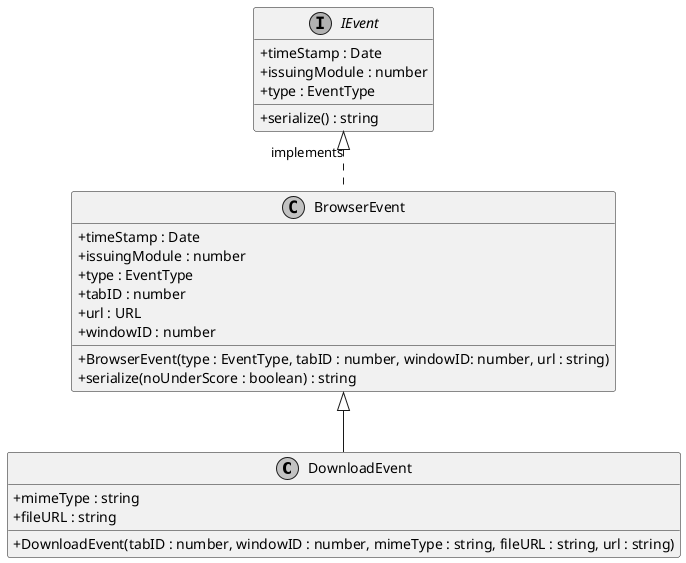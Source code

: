 @startuml
skinparam linetype ortho
skinparam monochrome true
skinparam classAttributeIconSize 0
class DownloadEvent extends BrowserEvent {
        + mimeType : string
        + fileURL : string
        + DownloadEvent(tabID : number, windowID : number, mimeType : string, fileURL : string, url : string)
}
interface IEvent {
    + timeStamp : Date
    + issuingModule : number
    + type : EventType
    + serialize() : string
}

IEvent <|.DOWN. BrowserEvent : implements
class BrowserEvent {
    + BrowserEvent(type : EventType, tabID : number, windowID: number, url : string)
    + timeStamp : Date
    + issuingModule : number
    + type : EventType
    + tabID : number
    + url : URL
    + windowID : number
    + serialize(noUnderScore : boolean) : string
}
@enduml

